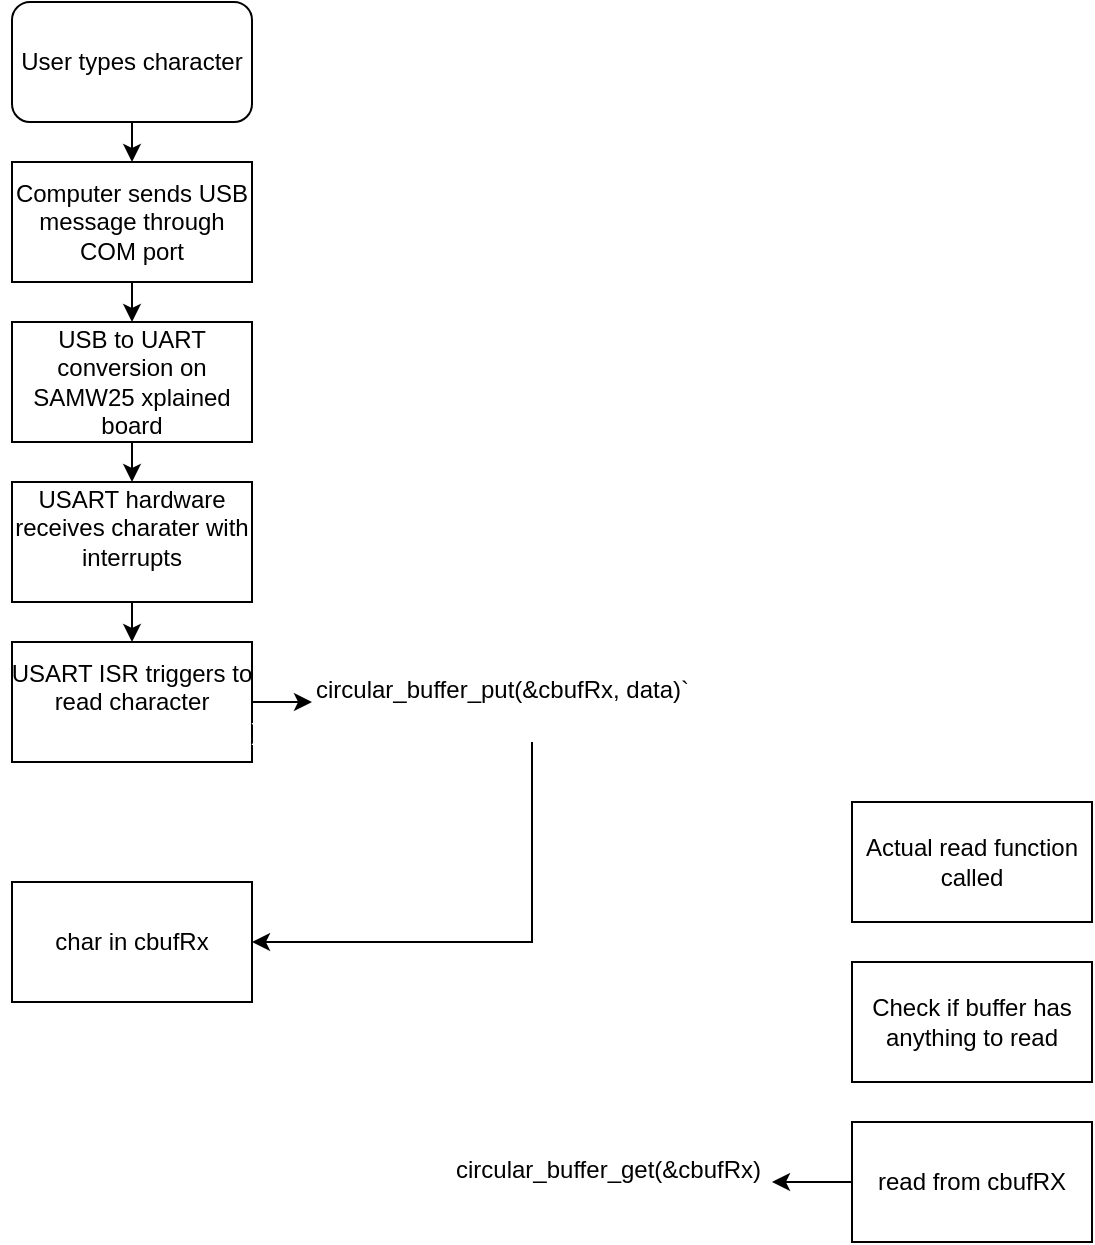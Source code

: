 <mxfile version="26.1.1" pages="2">
  <diagram name="q7" id="eg5gaslN9lL7q7ROdbx1">
    <mxGraphModel dx="1272" dy="816" grid="1" gridSize="10" guides="1" tooltips="1" connect="1" arrows="1" fold="1" page="1" pageScale="1" pageWidth="850" pageHeight="1100" math="0" shadow="0">
      <root>
        <mxCell id="0" />
        <mxCell id="1" parent="0" />
        <mxCell id="-8dmAbrjDuGhnUXd0PtP-9" style="edgeStyle=orthogonalEdgeStyle;rounded=0;orthogonalLoop=1;jettySize=auto;html=1;exitX=0.5;exitY=1;exitDx=0;exitDy=0;entryX=0.5;entryY=0;entryDx=0;entryDy=0;" edge="1" parent="1" source="nLC49wgBUl2hEHt7FJgS-3" target="nLC49wgBUl2hEHt7FJgS-4">
          <mxGeometry relative="1" as="geometry" />
        </mxCell>
        <mxCell id="nLC49wgBUl2hEHt7FJgS-3" value="User types character" style="rounded=1;whiteSpace=wrap;html=1;" vertex="1" parent="1">
          <mxGeometry x="240" y="80" width="120" height="60" as="geometry" />
        </mxCell>
        <mxCell id="-8dmAbrjDuGhnUXd0PtP-10" style="edgeStyle=orthogonalEdgeStyle;rounded=0;orthogonalLoop=1;jettySize=auto;html=1;exitX=0.5;exitY=1;exitDx=0;exitDy=0;entryX=0.5;entryY=0;entryDx=0;entryDy=0;" edge="1" parent="1" source="nLC49wgBUl2hEHt7FJgS-4" target="-8dmAbrjDuGhnUXd0PtP-1">
          <mxGeometry relative="1" as="geometry" />
        </mxCell>
        <mxCell id="nLC49wgBUl2hEHt7FJgS-4" value="Computer sends USB message through COM port" style="rounded=0;whiteSpace=wrap;html=1;" vertex="1" parent="1">
          <mxGeometry x="240" y="160" width="120" height="60" as="geometry" />
        </mxCell>
        <mxCell id="nLC49wgBUl2hEHt7FJgS-5" value="char in cbufRx" style="rounded=0;whiteSpace=wrap;html=1;" vertex="1" parent="1">
          <mxGeometry x="240" y="520" width="120" height="60" as="geometry" />
        </mxCell>
        <mxCell id="-8dmAbrjDuGhnUXd0PtP-11" style="edgeStyle=orthogonalEdgeStyle;rounded=0;orthogonalLoop=1;jettySize=auto;html=1;exitX=0.5;exitY=1;exitDx=0;exitDy=0;entryX=0.5;entryY=0;entryDx=0;entryDy=0;" edge="1" parent="1" source="-8dmAbrjDuGhnUXd0PtP-1" target="-8dmAbrjDuGhnUXd0PtP-3">
          <mxGeometry relative="1" as="geometry" />
        </mxCell>
        <mxCell id="-8dmAbrjDuGhnUXd0PtP-1" value="USB to UART conversion on SAMW25 xplained board" style="rounded=0;whiteSpace=wrap;html=1;" vertex="1" parent="1">
          <mxGeometry x="240" y="240" width="120" height="60" as="geometry" />
        </mxCell>
        <mxCell id="-8dmAbrjDuGhnUXd0PtP-12" style="edgeStyle=orthogonalEdgeStyle;rounded=0;orthogonalLoop=1;jettySize=auto;html=1;exitX=0.5;exitY=1;exitDx=0;exitDy=0;entryX=0.5;entryY=0;entryDx=0;entryDy=0;" edge="1" parent="1" source="-8dmAbrjDuGhnUXd0PtP-3" target="-8dmAbrjDuGhnUXd0PtP-5">
          <mxGeometry relative="1" as="geometry" />
        </mxCell>
        <mxCell id="-8dmAbrjDuGhnUXd0PtP-3" value="USART hardware receives charater with interrupts&lt;div&gt;&amp;nbsp;&lt;font style=&quot;color: light-dark(rgb(255, 255, 255), rgb(255, 0, 0));&quot;&gt;&#39;USART_0_RXC_cb&#39;&lt;/font&gt;&lt;/div&gt;" style="rounded=0;whiteSpace=wrap;html=1;" vertex="1" parent="1">
          <mxGeometry x="240" y="320" width="120" height="60" as="geometry" />
        </mxCell>
        <mxCell id="-8dmAbrjDuGhnUXd0PtP-8" style="edgeStyle=orthogonalEdgeStyle;rounded=0;orthogonalLoop=1;jettySize=auto;html=1;exitX=1;exitY=0.5;exitDx=0;exitDy=0;entryX=0;entryY=0.5;entryDx=0;entryDy=0;" edge="1" parent="1" source="-8dmAbrjDuGhnUXd0PtP-5" target="-8dmAbrjDuGhnUXd0PtP-6">
          <mxGeometry relative="1" as="geometry" />
        </mxCell>
        <mxCell id="-8dmAbrjDuGhnUXd0PtP-5" value="USART ISR&amp;nbsp;triggers to read character&lt;div&gt;&amp;nbsp;&lt;font style=&quot;color: light-dark(rgb(255, 255, 255), rgb(255, 0, 0));&quot;&gt;&#39;USART_0_read(&amp;amp;data)&#39;&lt;/font&gt;&lt;/div&gt;" style="rounded=0;whiteSpace=wrap;html=1;" vertex="1" parent="1">
          <mxGeometry x="240" y="400" width="120" height="60" as="geometry" />
        </mxCell>
        <mxCell id="-8dmAbrjDuGhnUXd0PtP-18" style="edgeStyle=orthogonalEdgeStyle;rounded=0;orthogonalLoop=1;jettySize=auto;html=1;exitX=0.5;exitY=1;exitDx=0;exitDy=0;entryX=1;entryY=0.5;entryDx=0;entryDy=0;" edge="1" parent="1" source="-8dmAbrjDuGhnUXd0PtP-6" target="nLC49wgBUl2hEHt7FJgS-5">
          <mxGeometry relative="1" as="geometry" />
        </mxCell>
        <mxCell id="-8dmAbrjDuGhnUXd0PtP-6" value="circular_buffer_put(&amp;cbufRx, data)`" style="text;whiteSpace=wrap;" vertex="1" parent="1">
          <mxGeometry x="390" y="410" width="220" height="40" as="geometry" />
        </mxCell>
        <mxCell id="-8dmAbrjDuGhnUXd0PtP-7" value="Actual read function called" style="rounded=0;whiteSpace=wrap;html=1;" vertex="1" parent="1">
          <mxGeometry x="660" y="480" width="120" height="60" as="geometry" />
        </mxCell>
        <mxCell id="-8dmAbrjDuGhnUXd0PtP-13" value="Check if buffer has anything to read" style="rounded=0;whiteSpace=wrap;html=1;" vertex="1" parent="1">
          <mxGeometry x="660" y="560" width="120" height="60" as="geometry" />
        </mxCell>
        <mxCell id="-8dmAbrjDuGhnUXd0PtP-17" style="edgeStyle=orthogonalEdgeStyle;rounded=0;orthogonalLoop=1;jettySize=auto;html=1;exitX=0;exitY=0.5;exitDx=0;exitDy=0;entryX=1;entryY=0.5;entryDx=0;entryDy=0;" edge="1" parent="1" source="-8dmAbrjDuGhnUXd0PtP-14">
          <mxGeometry relative="1" as="geometry">
            <mxPoint x="620" y="670" as="targetPoint" />
          </mxGeometry>
        </mxCell>
        <mxCell id="-8dmAbrjDuGhnUXd0PtP-14" value="read from cbufRX" style="rounded=0;whiteSpace=wrap;html=1;" vertex="1" parent="1">
          <mxGeometry x="660" y="640" width="120" height="60" as="geometry" />
        </mxCell>
        <mxCell id="-8dmAbrjDuGhnUXd0PtP-15" value="circular_buffer_get(&amp;cbufRx)" style="text;whiteSpace=wrap;" vertex="1" parent="1">
          <mxGeometry x="460" y="650" width="160" height="40" as="geometry" />
        </mxCell>
      </root>
    </mxGraphModel>
  </diagram>
  <diagram id="69AIFionqCU4KmpSsLqw" name="q8">
    <mxGraphModel dx="2318" dy="942" grid="1" gridSize="10" guides="1" tooltips="1" connect="1" arrows="1" fold="1" page="1" pageScale="1" pageWidth="850" pageHeight="1100" math="0" shadow="0">
      <root>
        <mxCell id="0" />
        <mxCell id="1" parent="0" />
        <mxCell id="ldZ2yeMlstHySo3c62dz-2" value="load from cbufTx and write with usart_write_buffer_job(&amp;amp;usart_instance, (uin8_t *)&amp;amp;latestTx, 1)" style="rounded=0;whiteSpace=wrap;html=1;" vertex="1" parent="1">
          <mxGeometry x="160" y="270" width="120" height="60" as="geometry" />
        </mxCell>
        <mxCell id="Xbnj1MWFN5TdDOYCEd9Z-1" value="via `circular_buffer_put(&amp;cbufTx, data)`" style="text;whiteSpace=wrap;" vertex="1" parent="1">
          <mxGeometry x="370" y="90" width="240" height="40" as="geometry" />
        </mxCell>
        <mxCell id="Xbnj1MWFN5TdDOYCEd9Z-2" value="usart_get_job_status" style="rounded=0;whiteSpace=wrap;html=1;" vertex="1" parent="1">
          <mxGeometry x="240" y="180" width="120" height="60" as="geometry" />
        </mxCell>
        <mxCell id="Xbnj1MWFN5TdDOYCEd9Z-3" value="busy" style="rounded=0;whiteSpace=wrap;html=1;" vertex="1" parent="1">
          <mxGeometry x="330" y="270" width="120" height="60" as="geometry" />
        </mxCell>
        <mxCell id="Xbnj1MWFN5TdDOYCEd9Z-4" value="via `circular_buffer_get(&amp;cbufTx, *(uint8_t* )&amp;latestTx)`" style="text;whiteSpace=wrap;" vertex="1" parent="1">
          <mxGeometry x="-140" y="290" width="240" height="40" as="geometry" />
        </mxCell>
        <mxCell id="Xbnj1MWFN5TdDOYCEd9Z-6" value="_usart_write_buffer(module, tx_data, length)" style="rounded=0;whiteSpace=wrap;html=1;" vertex="1" parent="1">
          <mxGeometry x="160" y="440" width="120" height="60" as="geometry" />
        </mxCell>
        <mxCell id="Xbnj1MWFN5TdDOYCEd9Z-8" value="Write values to the usart hardware module and enable data register empty interrupt" style="rounded=0;whiteSpace=wrap;html=1;" vertex="1" parent="1">
          <mxGeometry x="160" y="600" width="120" height="60" as="geometry" />
        </mxCell>
        <mxCell id="Xbnj1MWFN5TdDOYCEd9Z-9" value="Data transmitted over tx until register empty" style="rounded=0;whiteSpace=wrap;html=1;" vertex="1" parent="1">
          <mxGeometry x="160" y="680" width="120" height="60" as="geometry" />
        </mxCell>
        <mxCell id="LdzH9NjF2yEKKVFPIRz5-1" style="edgeStyle=orthogonalEdgeStyle;rounded=0;orthogonalLoop=1;jettySize=auto;html=1;exitX=0.5;exitY=1;exitDx=0;exitDy=0;entryX=0.5;entryY=1;entryDx=0;entryDy=0;" edge="1" parent="1" source="Xbnj1MWFN5TdDOYCEd9Z-10" target="Xbnj1MWFN5TdDOYCEd9Z-9">
          <mxGeometry relative="1" as="geometry">
            <mxPoint x="20" y="770" as="sourcePoint" />
            <mxPoint x="220" y="770" as="targetPoint" />
          </mxGeometry>
        </mxCell>
        <mxCell id="LdzH9NjF2yEKKVFPIRz5-2" value="Wait for correct interrupt" style="edgeLabel;html=1;align=center;verticalAlign=middle;resizable=0;points=[];" vertex="1" connectable="0" parent="LdzH9NjF2yEKKVFPIRz5-1">
          <mxGeometry x="-0.022" y="3" relative="1" as="geometry">
            <mxPoint as="offset" />
          </mxGeometry>
        </mxCell>
        <mxCell id="Xbnj1MWFN5TdDOYCEd9Z-10" value="_usart_interrupt_handler&lt;div&gt;...&lt;/div&gt;&lt;div&gt;if(interrupt_status &amp;amp; SERCOM_USART_INTFLAG_DRE)&lt;/div&gt;" style="rounded=0;whiteSpace=wrap;html=1;" vertex="1" parent="1">
          <mxGeometry x="-40" y="680" width="120" height="60" as="geometry" />
        </mxCell>
        <mxCell id="Xbnj1MWFN5TdDOYCEd9Z-16" value="Start:&lt;div&gt;String added to cbufTx&lt;/div&gt;" style="ellipse;whiteSpace=wrap;html=1;aspect=fixed;" vertex="1" parent="1">
          <mxGeometry x="260" y="80" width="80" height="80" as="geometry" />
        </mxCell>
        <mxCell id="Xbnj1MWFN5TdDOYCEd9Z-17" value="End:&lt;div&gt;char(s) shown on PC&lt;/div&gt;" style="ellipse;whiteSpace=wrap;html=1;aspect=fixed;" vertex="1" parent="1">
          <mxGeometry x="320" y="1000" width="80" height="80" as="geometry" />
        </mxCell>
        <mxCell id="LdzH9NjF2yEKKVFPIRz5-3" value="Hardware UART conversion to USB on SAMW25 xplained board" style="rounded=0;whiteSpace=wrap;html=1;" vertex="1" parent="1">
          <mxGeometry x="300" y="760" width="120" height="60" as="geometry" />
        </mxCell>
        <mxCell id="Uvlkl3ubx4em00gA9COW-1" value="USB message to computer COM" style="rounded=0;whiteSpace=wrap;html=1;" vertex="1" parent="1">
          <mxGeometry x="300" y="840" width="120" height="60" as="geometry" />
        </mxCell>
        <mxCell id="JG7suds1NpdHCkEHtWQR-1" value="COM / terminal interpret USB inputs" style="rounded=0;whiteSpace=wrap;html=1;" vertex="1" parent="1">
          <mxGeometry x="300" y="920" width="120" height="60" as="geometry" />
        </mxCell>
        <mxCell id="JG7suds1NpdHCkEHtWQR-2" value="Sanity checks and Length not 0, transmitter enabled" style="rhombus;whiteSpace=wrap;html=1;" vertex="1" parent="1">
          <mxGeometry x="180" y="350" width="80" height="80" as="geometry" />
        </mxCell>
        <mxCell id="JG7suds1NpdHCkEHtWQR-3" value="Sanity checks and not busy." style="rhombus;whiteSpace=wrap;html=1;" vertex="1" parent="1">
          <mxGeometry x="180" y="510" width="80" height="80" as="geometry" />
        </mxCell>
      </root>
    </mxGraphModel>
  </diagram>
</mxfile>
